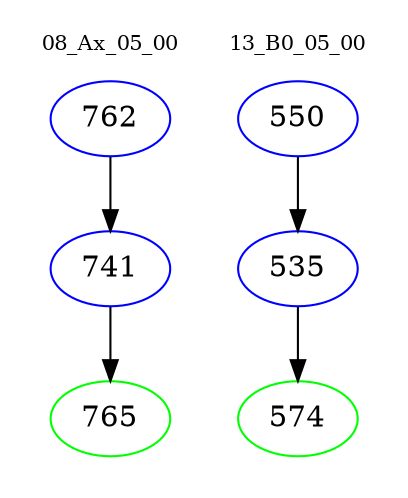 digraph{
subgraph cluster_0 {
color = white
label = "08_Ax_05_00";
fontsize=10;
T0_762 [label="762", color="blue"]
T0_762 -> T0_741 [color="black"]
T0_741 [label="741", color="blue"]
T0_741 -> T0_765 [color="black"]
T0_765 [label="765", color="green"]
}
subgraph cluster_1 {
color = white
label = "13_B0_05_00";
fontsize=10;
T1_550 [label="550", color="blue"]
T1_550 -> T1_535 [color="black"]
T1_535 [label="535", color="blue"]
T1_535 -> T1_574 [color="black"]
T1_574 [label="574", color="green"]
}
}
